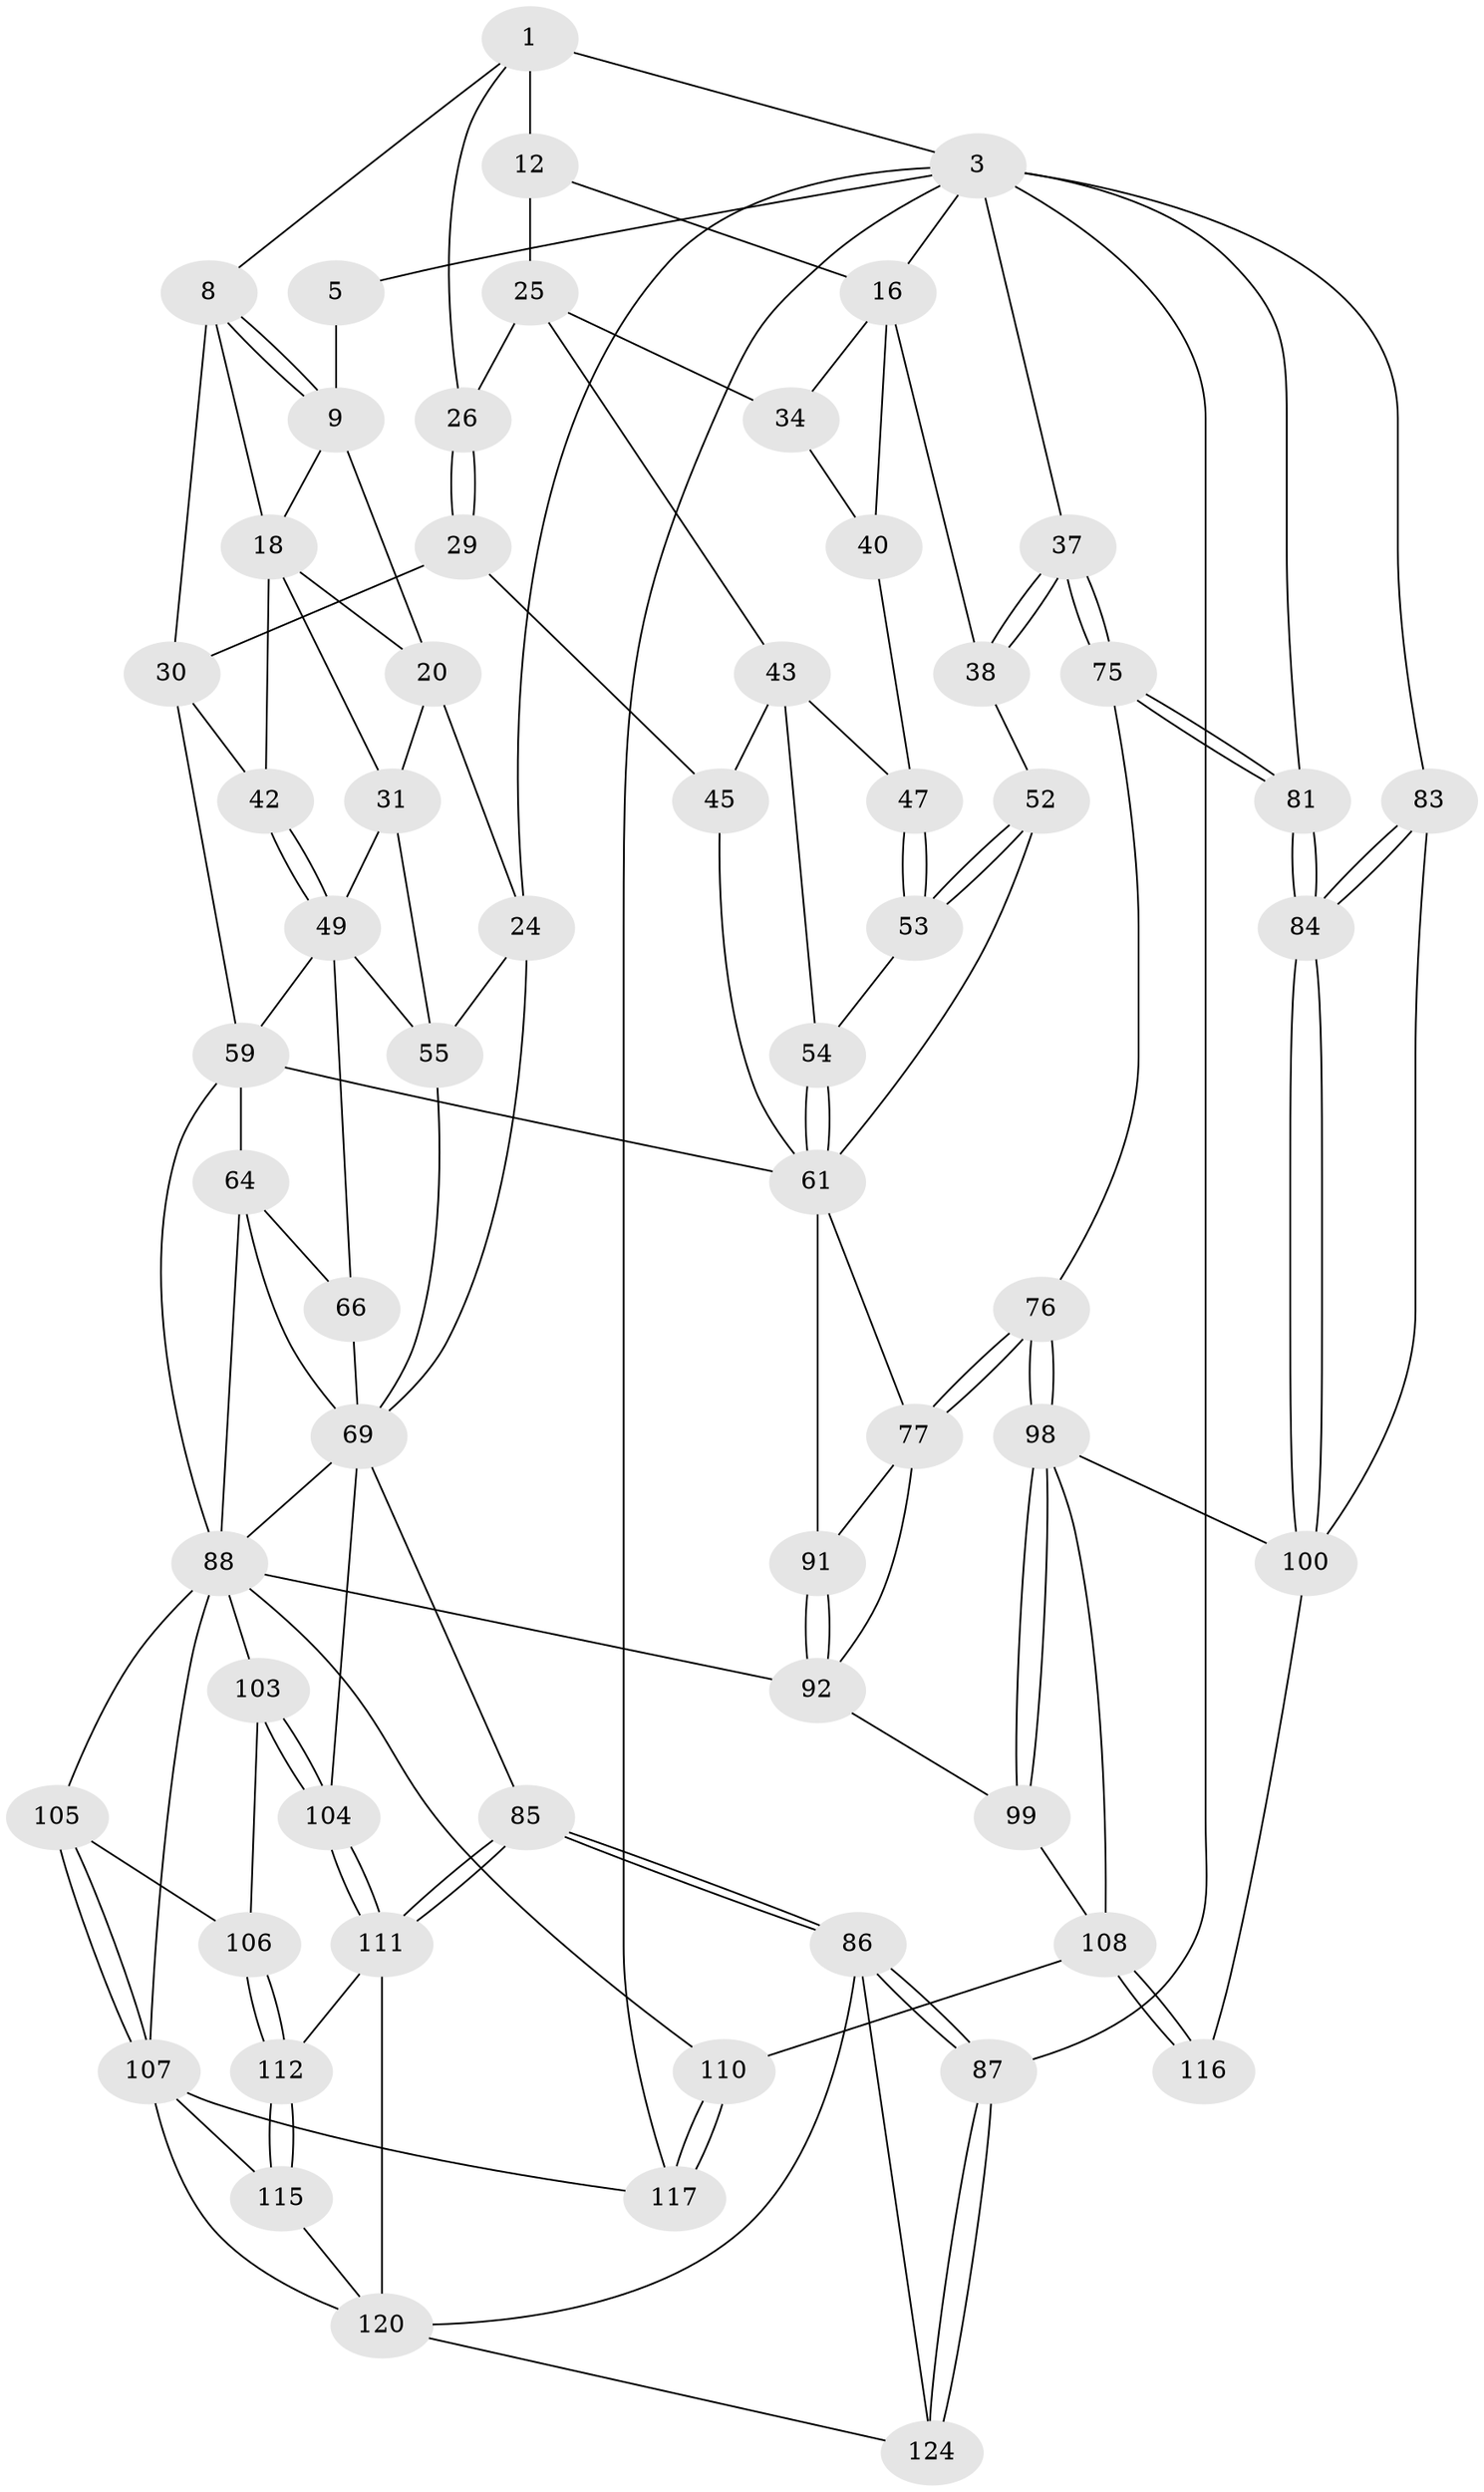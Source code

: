 // original degree distribution, {3: 0.016129032258064516, 4: 0.24193548387096775, 6: 0.22580645161290322, 5: 0.5161290322580645}
// Generated by graph-tools (version 1.1) at 2025/16/03/09/25 04:16:48]
// undirected, 62 vertices, 143 edges
graph export_dot {
graph [start="1"]
  node [color=gray90,style=filled];
  1 [pos="+0.4576589664473576+0",super="+2+7"];
  3 [pos="+1+0",super="+82+4+14"];
  5 [pos="+0+0",super="+6"];
  8 [pos="+0.3988308442450284+0.10976101295600028",super="+21"];
  9 [pos="+0.3027352617180338+0",super="+10"];
  12 [pos="+0.7637078021926483+0",super="+17"];
  16 [pos="+0.8527122730596494+0.13837615174040171",super="+33"];
  18 [pos="+0.24982998178596025+0.10450794707417548",super="+22+19"];
  20 [pos="+0.14020520679719686+0.1299469434135386",super="+23"];
  24 [pos="+0+0.0584669823777681",super="+56"];
  25 [pos="+0.6677281036708633+0.18075215340193737",super="+35"];
  26 [pos="+0.6136530984628323+0.12770018222785268"];
  29 [pos="+0.5397579473846357+0.1864907254407178",super="+46"];
  30 [pos="+0.3951731272879251+0.15518825713522078",super="+41"];
  31 [pos="+0.1906548133444997+0.2576014055014681",super="+32"];
  34 [pos="+0.7779645209627262+0.20277302144395606"];
  37 [pos="+0.8760260553383137+0.3659201746723638"];
  38 [pos="+0.8576423667507881+0.3579629153050801"];
  40 [pos="+0.786296772296235+0.24271149051637134"];
  42 [pos="+0.3501991718088625+0.26459106386578246"];
  43 [pos="+0.6834722073561862+0.25983878899858404",super="+44"];
  45 [pos="+0.5477792363352995+0.2986188531519528"];
  47 [pos="+0.7379397711703725+0.28528802315002605"];
  49 [pos="+0.29460027433247576+0.339338594459252",super="+50"];
  52 [pos="+0.8247583286843543+0.3576899258247226"];
  53 [pos="+0.7815887508153028+0.34223793990012347"];
  54 [pos="+0.671399940400881+0.36009145047308044"];
  55 [pos="+0.06894329648536739+0.33874873584083254",super="+58"];
  59 [pos="+0.44728926407989344+0.4541274242769939",super="+60+63"];
  61 [pos="+0.646405218520857+0.3932397305974181",super="+62+68"];
  64 [pos="+0.40243304408717256+0.4835998419584406",super="+65"];
  66 [pos="+0.27794743028361985+0.42157127070620243",super="+70"];
  69 [pos="+0.19428280866437223+0.49232400135213894",super="+71"];
  75 [pos="+0.9261292238663433+0.44605529065643784"];
  76 [pos="+0.8486106489731169+0.5479783101099706"];
  77 [pos="+0.7741052950875599+0.5537748849137566",super="+94"];
  81 [pos="+1+0.4557556392763575"];
  83 [pos="+1+1"];
  84 [pos="+1+0.6692273881051046"];
  85 [pos="+0+0.8631595832830904"];
  86 [pos="+0+0.9257431045885149",super="+121"];
  87 [pos="+0+1"];
  88 [pos="+0.5549253917972473+0.6835885749113848",super="+89+93"];
  91 [pos="+0.6488150100382657+0.5946420853767974"];
  92 [pos="+0.619309398855775+0.668486336553404",super="+97"];
  98 [pos="+0.8814378162868417+0.6296793114228185",super="+102"];
  99 [pos="+0.7546746986883449+0.7420398292973145"];
  100 [pos="+1+0.6843244814833181",super="+101+119"];
  103 [pos="+0.2195766129335514+0.7084015696706552"];
  104 [pos="+0.11627270956946198+0.7306720333770517"];
  105 [pos="+0.32720680074835695+0.7145232872223627"];
  106 [pos="+0.24058017529826117+0.7257204331623673"];
  107 [pos="+0.3779611699712002+0.8717658074993315",super="+114"];
  108 [pos="+0.8788144205588782+0.7888210347772608",super="+109"];
  110 [pos="+0.6626836908476882+0.9715140861081967"];
  111 [pos="+0.08937371765247876+0.7759075415515596",super="+113"];
  112 [pos="+0.24599490169770705+0.8592957491038721"];
  115 [pos="+0.31509746681908685+0.8979232312518981"];
  116 [pos="+0.8898829599277363+0.7904151472200159"];
  117 [pos="+0.6376317589222724+1"];
  120 [pos="+0.13045679949262923+0.924175921025512",super="+122"];
  124 [pos="+0.0635190140280207+1"];
  1 -- 3;
  1 -- 12 [weight=2];
  1 -- 8;
  1 -- 26;
  3 -- 83;
  3 -- 117;
  3 -- 87 [weight=2];
  3 -- 24;
  3 -- 5;
  3 -- 16;
  3 -- 81;
  3 -- 37;
  5 -- 9 [weight=2];
  8 -- 9;
  8 -- 9;
  8 -- 30;
  8 -- 18;
  9 -- 18;
  9 -- 20;
  12 -- 16;
  12 -- 25;
  16 -- 40;
  16 -- 34;
  16 -- 38;
  18 -- 42;
  18 -- 31;
  18 -- 20;
  20 -- 24;
  20 -- 31;
  24 -- 69;
  24 -- 55;
  25 -- 26;
  25 -- 34;
  25 -- 43;
  26 -- 29;
  26 -- 29;
  29 -- 30 [weight=2];
  29 -- 45;
  30 -- 42;
  30 -- 59;
  31 -- 49;
  31 -- 55;
  34 -- 40;
  37 -- 38;
  37 -- 38;
  37 -- 75;
  37 -- 75;
  38 -- 52;
  40 -- 47;
  42 -- 49;
  42 -- 49;
  43 -- 47;
  43 -- 45;
  43 -- 54;
  45 -- 61;
  47 -- 53;
  47 -- 53;
  49 -- 59;
  49 -- 66 [weight=2];
  49 -- 55;
  52 -- 53;
  52 -- 53;
  52 -- 61;
  53 -- 54;
  54 -- 61;
  54 -- 61;
  55 -- 69;
  59 -- 64;
  59 -- 88;
  59 -- 61 [weight=2];
  61 -- 77;
  61 -- 91;
  64 -- 88;
  64 -- 66;
  64 -- 69;
  66 -- 69;
  69 -- 85;
  69 -- 88;
  69 -- 104;
  75 -- 76;
  75 -- 81;
  75 -- 81;
  76 -- 77;
  76 -- 77;
  76 -- 98;
  76 -- 98;
  77 -- 91;
  77 -- 92;
  81 -- 84;
  81 -- 84;
  83 -- 84;
  83 -- 84;
  83 -- 100;
  84 -- 100;
  84 -- 100;
  85 -- 86;
  85 -- 86;
  85 -- 111;
  85 -- 111;
  86 -- 87;
  86 -- 87;
  86 -- 120;
  86 -- 124;
  87 -- 124;
  87 -- 124;
  88 -- 103;
  88 -- 105;
  88 -- 107;
  88 -- 92;
  88 -- 110;
  91 -- 92;
  91 -- 92;
  92 -- 99;
  98 -- 99;
  98 -- 99;
  98 -- 108;
  98 -- 100;
  99 -- 108;
  100 -- 116 [weight=2];
  103 -- 104;
  103 -- 104;
  103 -- 106;
  104 -- 111;
  104 -- 111;
  105 -- 106;
  105 -- 107;
  105 -- 107;
  106 -- 112;
  106 -- 112;
  107 -- 120;
  107 -- 115;
  107 -- 117;
  108 -- 116;
  108 -- 116;
  108 -- 110;
  110 -- 117;
  110 -- 117;
  111 -- 112;
  111 -- 120;
  112 -- 115;
  112 -- 115;
  115 -- 120;
  120 -- 124;
}
